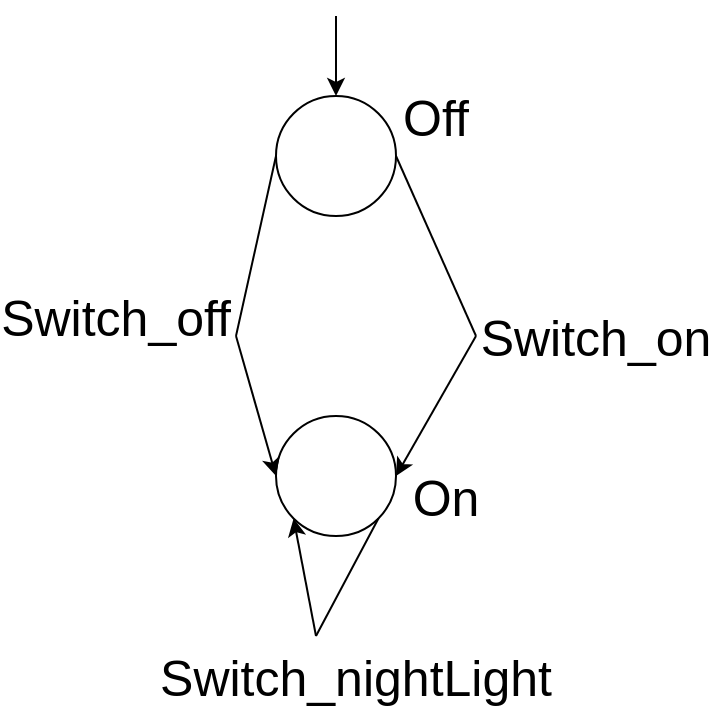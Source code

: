 <mxfile version="12.7.0" type="google"><diagram id="pnnxJZR8DmZK4S5GtCnc" name="Page-1"><mxGraphModel dx="1024" dy="534" grid="1" gridSize="10" guides="1" tooltips="1" connect="1" arrows="1" fold="1" page="1" pageScale="1" pageWidth="850" pageHeight="1100" math="0" shadow="0"><root><mxCell id="0"/><mxCell id="1" parent="0"/><mxCell id="tbYqL8kIi-6YGYGw7E7h-34" value="" style="ellipse;whiteSpace=wrap;html=1;aspect=fixed;" vertex="1" parent="1"><mxGeometry x="340" y="280" width="60" height="60" as="geometry"/></mxCell><mxCell id="tbYqL8kIi-6YGYGw7E7h-35" value="" style="ellipse;whiteSpace=wrap;html=1;aspect=fixed;" vertex="1" parent="1"><mxGeometry x="340" y="440" width="60" height="60" as="geometry"/></mxCell><mxCell id="tbYqL8kIi-6YGYGw7E7h-36" value="" style="endArrow=none;html=1;exitX=1;exitY=0.5;exitDx=0;exitDy=0;" edge="1" parent="1" source="tbYqL8kIi-6YGYGw7E7h-34"><mxGeometry width="50" height="50" relative="1" as="geometry"><mxPoint x="340" y="570" as="sourcePoint"/><mxPoint x="440" y="400" as="targetPoint"/></mxGeometry></mxCell><mxCell id="tbYqL8kIi-6YGYGw7E7h-37" value="" style="endArrow=classic;html=1;entryX=1;entryY=0.5;entryDx=0;entryDy=0;" edge="1" parent="1" target="tbYqL8kIi-6YGYGw7E7h-35"><mxGeometry width="50" height="50" relative="1" as="geometry"><mxPoint x="440" y="400" as="sourcePoint"/><mxPoint x="390" y="520" as="targetPoint"/></mxGeometry></mxCell><mxCell id="tbYqL8kIi-6YGYGw7E7h-38" value="" style="endArrow=none;html=1;exitX=0;exitY=0.5;exitDx=0;exitDy=0;" edge="1" parent="1" source="tbYqL8kIi-6YGYGw7E7h-34"><mxGeometry width="50" height="50" relative="1" as="geometry"><mxPoint x="340" y="570" as="sourcePoint"/><mxPoint x="320" y="400" as="targetPoint"/></mxGeometry></mxCell><mxCell id="tbYqL8kIi-6YGYGw7E7h-39" value="" style="endArrow=classic;html=1;entryX=0;entryY=0.5;entryDx=0;entryDy=0;" edge="1" parent="1" target="tbYqL8kIi-6YGYGw7E7h-35"><mxGeometry width="50" height="50" relative="1" as="geometry"><mxPoint x="320" y="400" as="sourcePoint"/><mxPoint x="370" y="520" as="targetPoint"/></mxGeometry></mxCell><mxCell id="tbYqL8kIi-6YGYGw7E7h-40" value="&lt;font style=&quot;font-size: 25px&quot;&gt;Switch_off&lt;/font&gt;" style="text;html=1;strokeColor=none;fillColor=none;align=center;verticalAlign=middle;whiteSpace=wrap;rounded=0;" vertex="1" parent="1"><mxGeometry x="240" y="380" width="40" height="20" as="geometry"/></mxCell><mxCell id="tbYqL8kIi-6YGYGw7E7h-41" value="&lt;font style=&quot;font-size: 25px&quot;&gt;Switch_on&lt;/font&gt;" style="text;html=1;strokeColor=none;fillColor=none;align=center;verticalAlign=middle;whiteSpace=wrap;rounded=0;" vertex="1" parent="1"><mxGeometry x="480" y="390" width="40" height="20" as="geometry"/></mxCell><mxCell id="tbYqL8kIi-6YGYGw7E7h-42" value="&lt;font style=&quot;font-size: 25px&quot;&gt;Switch_nightLight&lt;/font&gt;" style="text;html=1;strokeColor=none;fillColor=none;align=center;verticalAlign=middle;whiteSpace=wrap;rounded=0;" vertex="1" parent="1"><mxGeometry x="360" y="560" width="40" height="20" as="geometry"/></mxCell><mxCell id="tbYqL8kIi-6YGYGw7E7h-44" value="" style="endArrow=none;html=1;exitX=1;exitY=1;exitDx=0;exitDy=0;" edge="1" parent="1" source="tbYqL8kIi-6YGYGw7E7h-35"><mxGeometry width="50" height="50" relative="1" as="geometry"><mxPoint x="200" y="660" as="sourcePoint"/><mxPoint x="360" y="550" as="targetPoint"/></mxGeometry></mxCell><mxCell id="tbYqL8kIi-6YGYGw7E7h-45" value="" style="endArrow=classic;html=1;entryX=0;entryY=1;entryDx=0;entryDy=0;" edge="1" parent="1" target="tbYqL8kIi-6YGYGw7E7h-35"><mxGeometry width="50" height="50" relative="1" as="geometry"><mxPoint x="360" y="550" as="sourcePoint"/><mxPoint x="250" y="610" as="targetPoint"/></mxGeometry></mxCell><mxCell id="tbYqL8kIi-6YGYGw7E7h-46" value="" style="endArrow=classic;html=1;entryX=0.5;entryY=0;entryDx=0;entryDy=0;" edge="1" parent="1" target="tbYqL8kIi-6YGYGw7E7h-34"><mxGeometry width="50" height="50" relative="1" as="geometry"><mxPoint x="370" y="240" as="sourcePoint"/><mxPoint x="250" y="610" as="targetPoint"/></mxGeometry></mxCell><mxCell id="tbYqL8kIi-6YGYGw7E7h-47" value="&lt;font style=&quot;font-size: 25px&quot;&gt;Off&lt;/font&gt;" style="text;html=1;strokeColor=none;fillColor=none;align=center;verticalAlign=middle;whiteSpace=wrap;rounded=0;" vertex="1" parent="1"><mxGeometry x="400" y="280" width="40" height="20" as="geometry"/></mxCell><mxCell id="tbYqL8kIi-6YGYGw7E7h-49" value="&lt;font style=&quot;font-size: 25px&quot;&gt;On&lt;/font&gt;" style="text;html=1;strokeColor=none;fillColor=none;align=center;verticalAlign=middle;whiteSpace=wrap;rounded=0;" vertex="1" parent="1"><mxGeometry x="405" y="470" width="40" height="20" as="geometry"/></mxCell></root></mxGraphModel></diagram></mxfile>
